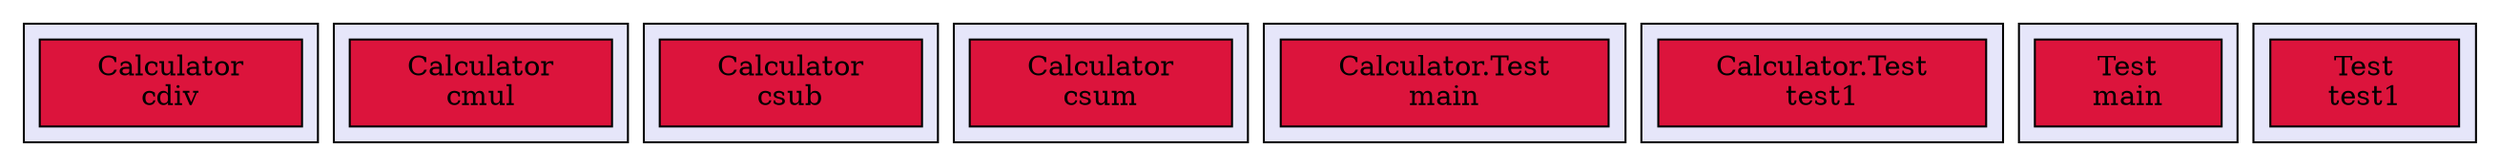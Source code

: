 digraph "Chinese Whispers module suggestions" {
	node [label="\N", margin="0.4,0.1", style=filled];
	subgraph cluster_1 {
		graph [style=filled,
			fillcolor=lavender];
		1 [label="Calculator\ncdiv", style="filled,solid", shape=box, fillcolor=crimson];
	}
	subgraph cluster_2 {
		graph [style=filled,
			fillcolor=lavender];
		2 [label="Calculator\ncmul", style="filled,solid", shape=box, fillcolor=crimson];
	}
	subgraph cluster_3 {
		graph [style=filled,
			fillcolor=lavender];
		3 [label="Calculator\ncsub", style="filled,solid", shape=box, fillcolor=crimson];
	}
	subgraph cluster_4 {
		graph [style=filled,
			fillcolor=lavender];
		4 [label="Calculator\ncsum", style="filled,solid", shape=box, fillcolor=crimson];
	}
	subgraph cluster_5 {
		graph [style=filled,
			fillcolor=lavender];
		5 [label="Calculator.Test\nmain", style="filled,solid", shape=box, fillcolor=crimson];
	}
	subgraph cluster_6 {
		graph [style=filled,
			fillcolor=lavender];
		6 [label="Calculator.Test\ntest1", style="filled,solid", shape=box, fillcolor=crimson];
	}
	subgraph cluster_7 {
		graph [style=filled,
			fillcolor=lavender];
		7 [label="Test\nmain", style="filled,solid", shape=box, fillcolor=crimson];
	}
	subgraph cluster_8 {
		graph [style=filled,
			fillcolor=lavender];
		8 [label="Test\ntest1", style="filled,solid", shape=box, fillcolor=crimson];
	}
}
